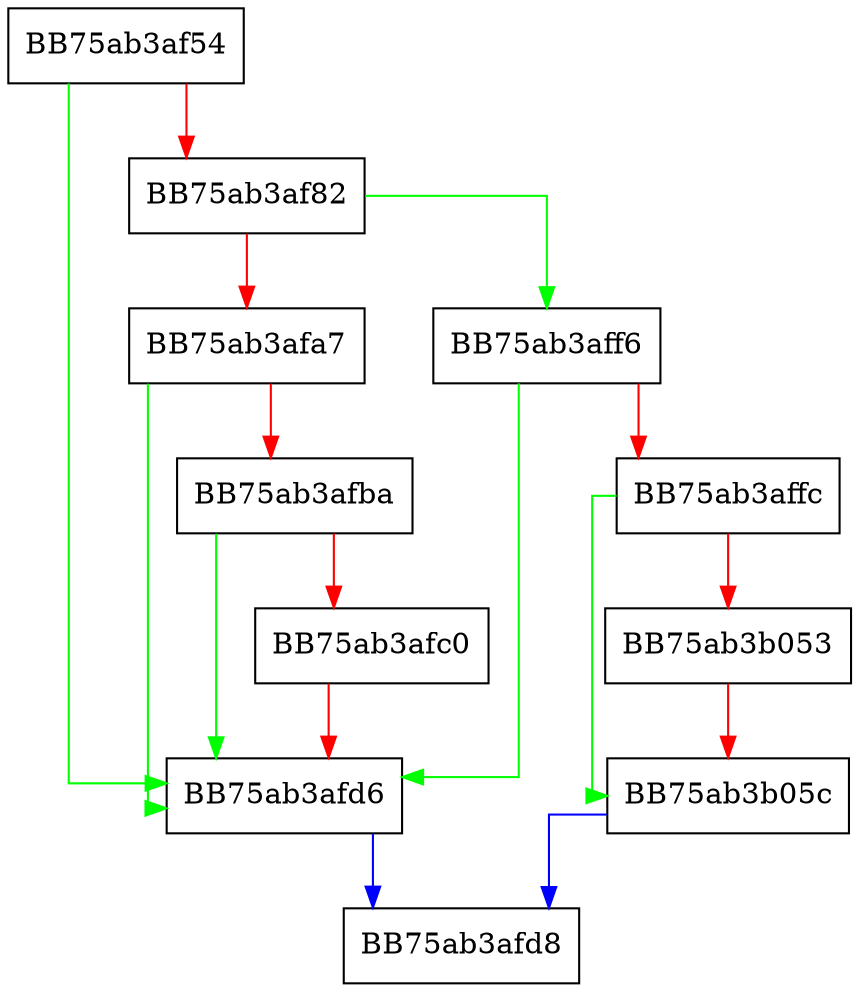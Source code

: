 digraph AddNriBMTelemetry {
  node [shape="box"];
  graph [splines=ortho];
  BB75ab3af54 -> BB75ab3afd6 [color="green"];
  BB75ab3af54 -> BB75ab3af82 [color="red"];
  BB75ab3af82 -> BB75ab3aff6 [color="green"];
  BB75ab3af82 -> BB75ab3afa7 [color="red"];
  BB75ab3afa7 -> BB75ab3afd6 [color="green"];
  BB75ab3afa7 -> BB75ab3afba [color="red"];
  BB75ab3afba -> BB75ab3afd6 [color="green"];
  BB75ab3afba -> BB75ab3afc0 [color="red"];
  BB75ab3afc0 -> BB75ab3afd6 [color="red"];
  BB75ab3afd6 -> BB75ab3afd8 [color="blue"];
  BB75ab3aff6 -> BB75ab3afd6 [color="green"];
  BB75ab3aff6 -> BB75ab3affc [color="red"];
  BB75ab3affc -> BB75ab3b05c [color="green"];
  BB75ab3affc -> BB75ab3b053 [color="red"];
  BB75ab3b053 -> BB75ab3b05c [color="red"];
  BB75ab3b05c -> BB75ab3afd8 [color="blue"];
}